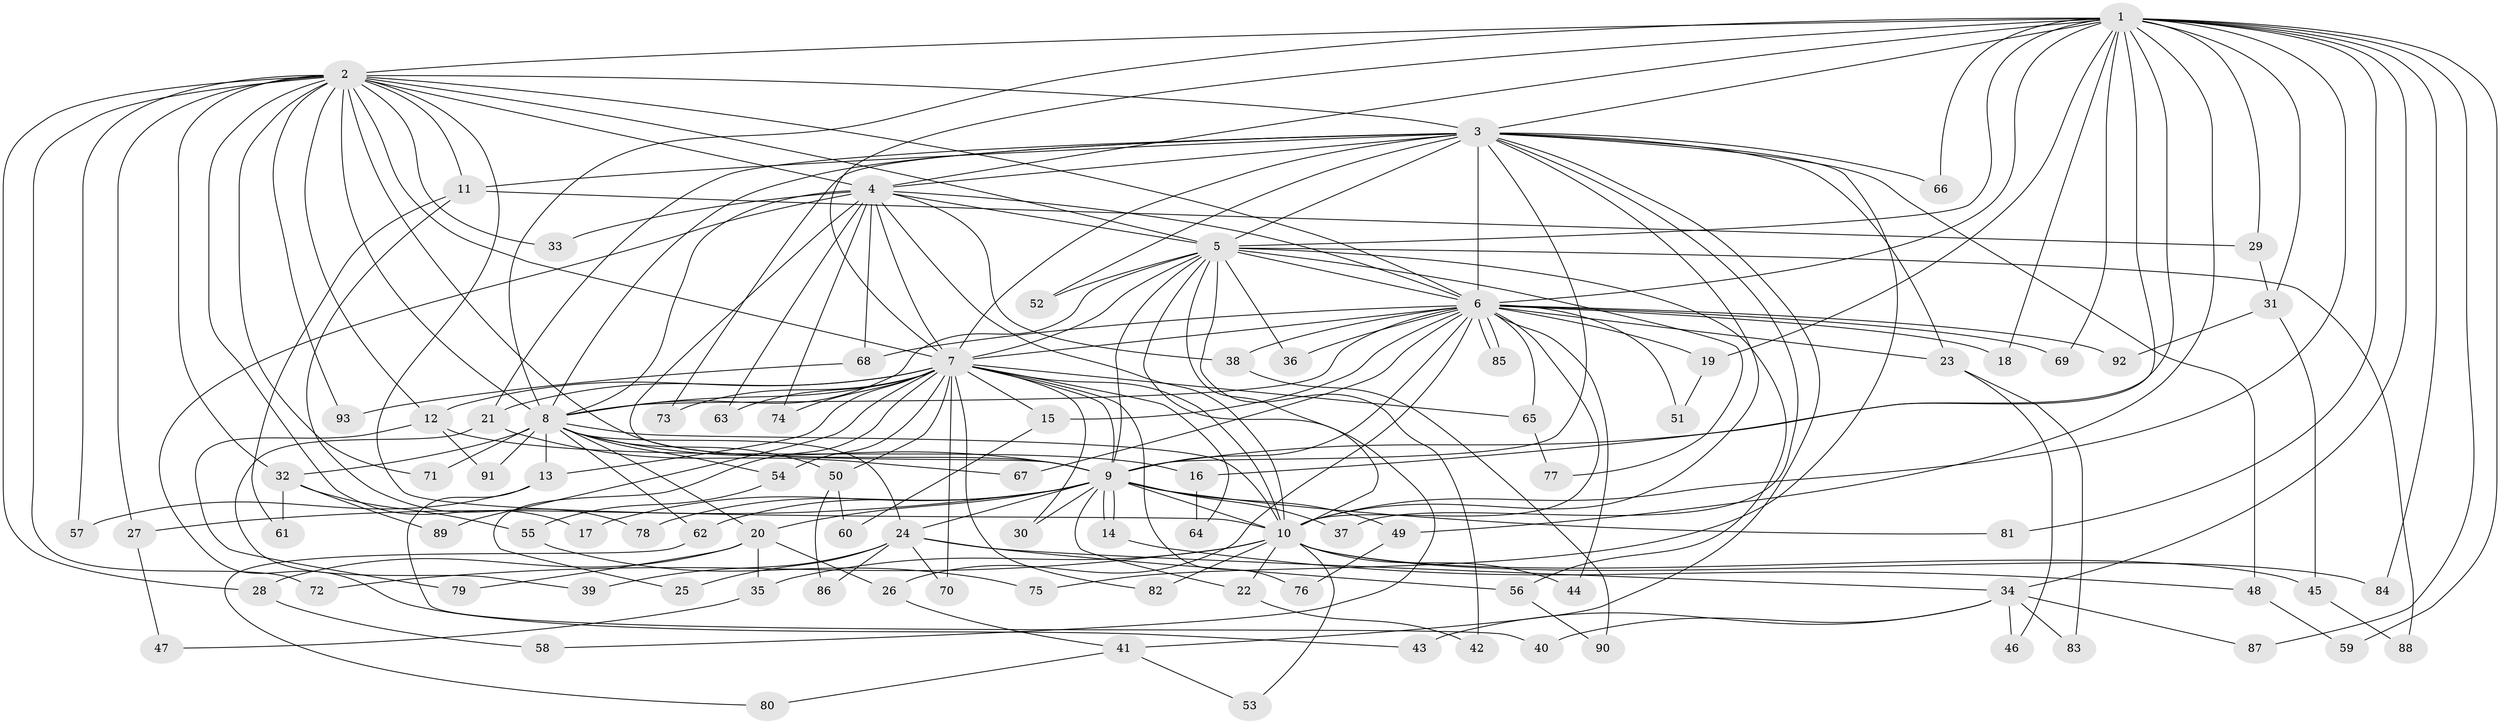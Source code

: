 // coarse degree distribution, {28: 0.014285714285714285, 24: 0.014285714285714285, 21: 0.02857142857142857, 12: 0.02857142857142857, 20: 0.014285714285714285, 16: 0.014285714285714285, 6: 0.014285714285714285, 5: 0.04285714285714286, 2: 0.5285714285714286, 3: 0.2, 7: 0.014285714285714285, 4: 0.05714285714285714, 1: 0.02857142857142857}
// Generated by graph-tools (version 1.1) at 2025/23/03/03/25 07:23:36]
// undirected, 93 vertices, 211 edges
graph export_dot {
graph [start="1"]
  node [color=gray90,style=filled];
  1;
  2;
  3;
  4;
  5;
  6;
  7;
  8;
  9;
  10;
  11;
  12;
  13;
  14;
  15;
  16;
  17;
  18;
  19;
  20;
  21;
  22;
  23;
  24;
  25;
  26;
  27;
  28;
  29;
  30;
  31;
  32;
  33;
  34;
  35;
  36;
  37;
  38;
  39;
  40;
  41;
  42;
  43;
  44;
  45;
  46;
  47;
  48;
  49;
  50;
  51;
  52;
  53;
  54;
  55;
  56;
  57;
  58;
  59;
  60;
  61;
  62;
  63;
  64;
  65;
  66;
  67;
  68;
  69;
  70;
  71;
  72;
  73;
  74;
  75;
  76;
  77;
  78;
  79;
  80;
  81;
  82;
  83;
  84;
  85;
  86;
  87;
  88;
  89;
  90;
  91;
  92;
  93;
  1 -- 2;
  1 -- 3;
  1 -- 4;
  1 -- 5;
  1 -- 6;
  1 -- 7;
  1 -- 8;
  1 -- 9;
  1 -- 10;
  1 -- 16;
  1 -- 18;
  1 -- 19;
  1 -- 29;
  1 -- 31;
  1 -- 34;
  1 -- 49;
  1 -- 59;
  1 -- 66;
  1 -- 69;
  1 -- 81;
  1 -- 84;
  1 -- 87;
  2 -- 3;
  2 -- 4;
  2 -- 5;
  2 -- 6;
  2 -- 7;
  2 -- 8;
  2 -- 9;
  2 -- 10;
  2 -- 11;
  2 -- 12;
  2 -- 17;
  2 -- 27;
  2 -- 28;
  2 -- 32;
  2 -- 33;
  2 -- 57;
  2 -- 71;
  2 -- 72;
  2 -- 93;
  3 -- 4;
  3 -- 5;
  3 -- 6;
  3 -- 7;
  3 -- 8;
  3 -- 9;
  3 -- 10;
  3 -- 11;
  3 -- 21;
  3 -- 23;
  3 -- 37;
  3 -- 41;
  3 -- 48;
  3 -- 52;
  3 -- 66;
  3 -- 73;
  3 -- 75;
  4 -- 5;
  4 -- 6;
  4 -- 7;
  4 -- 8;
  4 -- 9;
  4 -- 10;
  4 -- 33;
  4 -- 38;
  4 -- 43;
  4 -- 63;
  4 -- 68;
  4 -- 74;
  5 -- 6;
  5 -- 7;
  5 -- 8;
  5 -- 9;
  5 -- 10;
  5 -- 36;
  5 -- 42;
  5 -- 52;
  5 -- 56;
  5 -- 58;
  5 -- 77;
  5 -- 88;
  6 -- 7;
  6 -- 8;
  6 -- 9;
  6 -- 10;
  6 -- 15;
  6 -- 18;
  6 -- 19;
  6 -- 23;
  6 -- 26;
  6 -- 36;
  6 -- 38;
  6 -- 44;
  6 -- 51;
  6 -- 65;
  6 -- 67;
  6 -- 68;
  6 -- 69;
  6 -- 85;
  6 -- 85;
  6 -- 92;
  7 -- 8;
  7 -- 9;
  7 -- 10;
  7 -- 12;
  7 -- 13;
  7 -- 15;
  7 -- 21;
  7 -- 25;
  7 -- 30;
  7 -- 50;
  7 -- 54;
  7 -- 63;
  7 -- 64;
  7 -- 65;
  7 -- 70;
  7 -- 73;
  7 -- 74;
  7 -- 76;
  7 -- 82;
  7 -- 89;
  8 -- 9;
  8 -- 10;
  8 -- 13;
  8 -- 20;
  8 -- 24;
  8 -- 32;
  8 -- 50;
  8 -- 54;
  8 -- 62;
  8 -- 71;
  8 -- 91;
  9 -- 10;
  9 -- 14;
  9 -- 14;
  9 -- 17;
  9 -- 20;
  9 -- 22;
  9 -- 24;
  9 -- 27;
  9 -- 30;
  9 -- 37;
  9 -- 49;
  9 -- 62;
  9 -- 78;
  9 -- 81;
  10 -- 22;
  10 -- 35;
  10 -- 44;
  10 -- 45;
  10 -- 53;
  10 -- 72;
  10 -- 82;
  10 -- 84;
  11 -- 29;
  11 -- 61;
  11 -- 78;
  12 -- 16;
  12 -- 79;
  12 -- 91;
  13 -- 40;
  13 -- 57;
  14 -- 48;
  15 -- 60;
  16 -- 64;
  19 -- 51;
  20 -- 26;
  20 -- 28;
  20 -- 35;
  20 -- 79;
  21 -- 39;
  21 -- 67;
  22 -- 42;
  23 -- 46;
  23 -- 83;
  24 -- 25;
  24 -- 34;
  24 -- 39;
  24 -- 56;
  24 -- 70;
  24 -- 86;
  26 -- 41;
  27 -- 47;
  28 -- 58;
  29 -- 31;
  31 -- 45;
  31 -- 92;
  32 -- 55;
  32 -- 61;
  32 -- 89;
  34 -- 40;
  34 -- 43;
  34 -- 46;
  34 -- 83;
  34 -- 87;
  35 -- 47;
  38 -- 90;
  41 -- 53;
  41 -- 80;
  45 -- 88;
  48 -- 59;
  49 -- 76;
  50 -- 60;
  50 -- 86;
  54 -- 55;
  55 -- 75;
  56 -- 90;
  62 -- 80;
  65 -- 77;
  68 -- 93;
}
